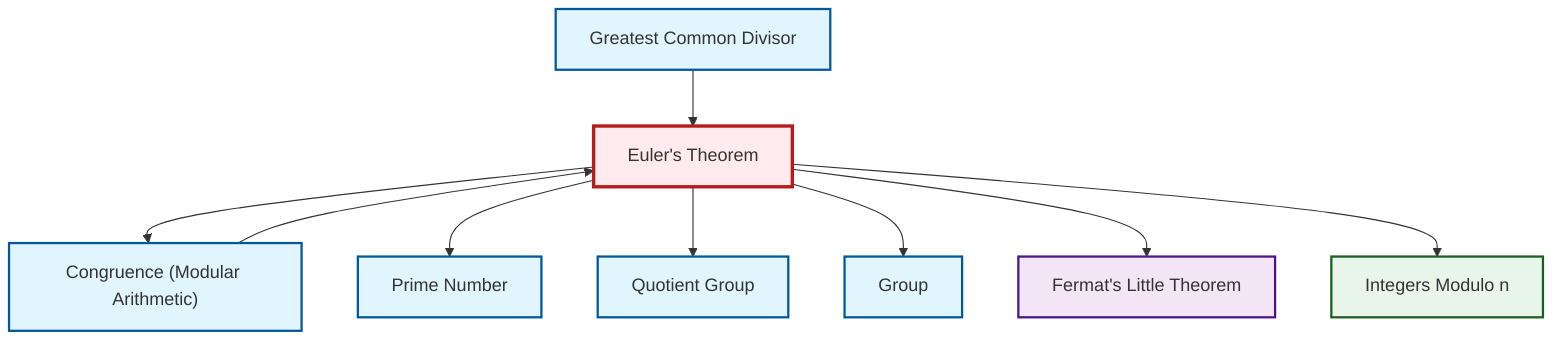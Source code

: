 graph TD
    classDef definition fill:#e1f5fe,stroke:#01579b,stroke-width:2px
    classDef theorem fill:#f3e5f5,stroke:#4a148c,stroke-width:2px
    classDef axiom fill:#fff3e0,stroke:#e65100,stroke-width:2px
    classDef example fill:#e8f5e9,stroke:#1b5e20,stroke-width:2px
    classDef current fill:#ffebee,stroke:#b71c1c,stroke-width:3px
    def-gcd["Greatest Common Divisor"]:::definition
    def-group["Group"]:::definition
    def-congruence["Congruence (Modular Arithmetic)"]:::definition
    thm-fermat-little["Fermat's Little Theorem"]:::theorem
    thm-euler["Euler's Theorem"]:::theorem
    ex-quotient-integers-mod-n["Integers Modulo n"]:::example
    def-quotient-group["Quotient Group"]:::definition
    def-prime["Prime Number"]:::definition
    thm-euler --> def-congruence
    thm-euler --> def-prime
    def-congruence --> thm-euler
    def-gcd --> thm-euler
    thm-euler --> def-quotient-group
    thm-euler --> def-group
    thm-euler --> thm-fermat-little
    thm-euler --> ex-quotient-integers-mod-n
    class thm-euler current